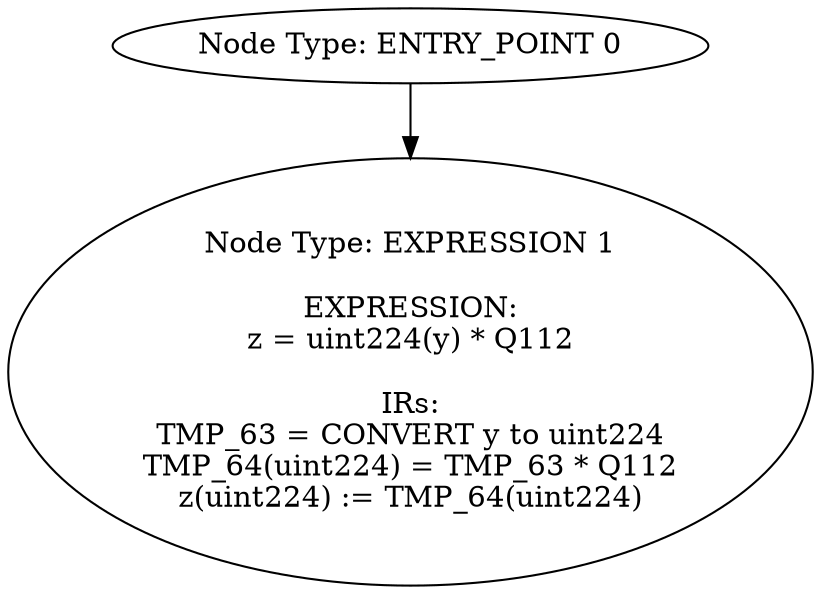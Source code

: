 digraph{
0[label="Node Type: ENTRY_POINT 0
"];
0->1;
1[label="Node Type: EXPRESSION 1

EXPRESSION:
z = uint224(y) * Q112

IRs:
TMP_63 = CONVERT y to uint224
TMP_64(uint224) = TMP_63 * Q112
z(uint224) := TMP_64(uint224)"];
}
